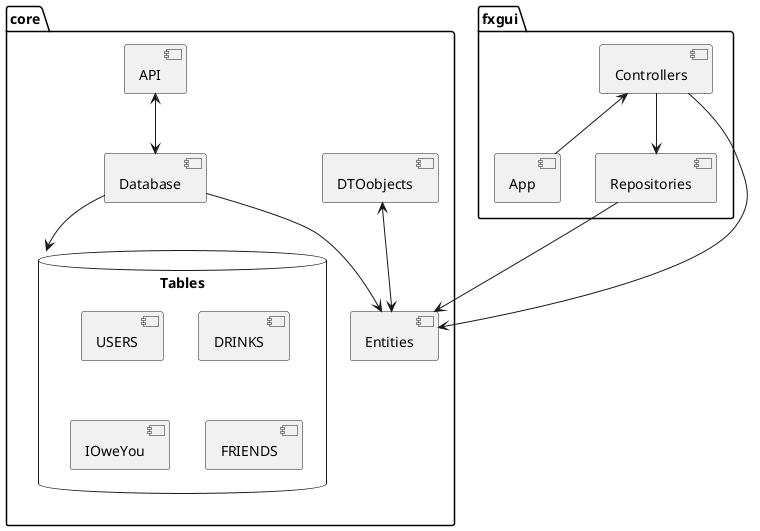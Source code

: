 @startuml
package "fxgui" {
[Controllers] <-- [App]
[App]
[Controllers] --> [Repositories]
}


package "core" as core {
    database "Tables" as tables {
    [USERS]
    [DRINKS]
    [IOweYou]
    [FRIENDS]
  }
[DTOobjects] <--> [Entities]
[API] <--> [Database]
    [Database] --> [Entities]
[Database] --> tables
    
}
[Controllers] --> [Entities]
[Repositories] --> [Entities]
@enduml
